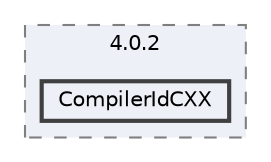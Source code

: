 digraph "C:/Users/Marek/Desktop/sem8/pos/POS_edge/build/CMakeFiles/4.0.2/CompilerIdCXX"
{
 // LATEX_PDF_SIZE
  bgcolor="transparent";
  edge [fontname=Helvetica,fontsize=10,labelfontname=Helvetica,labelfontsize=10];
  node [fontname=Helvetica,fontsize=10,shape=box,height=0.2,width=0.4];
  compound=true
  subgraph clusterdir_1cdad4dfcded6d460e737667541cd6a1 {
    graph [ bgcolor="#edf0f7", pencolor="grey50", label="4.0.2", fontname=Helvetica,fontsize=10 style="filled,dashed", URL="dir_1cdad4dfcded6d460e737667541cd6a1.html",tooltip=""]
  dir_f0702873d3cde971b9acb289ac398210 [label="CompilerIdCXX", fillcolor="#edf0f7", color="grey25", style="filled,bold", URL="dir_f0702873d3cde971b9acb289ac398210.html",tooltip=""];
  }
}
